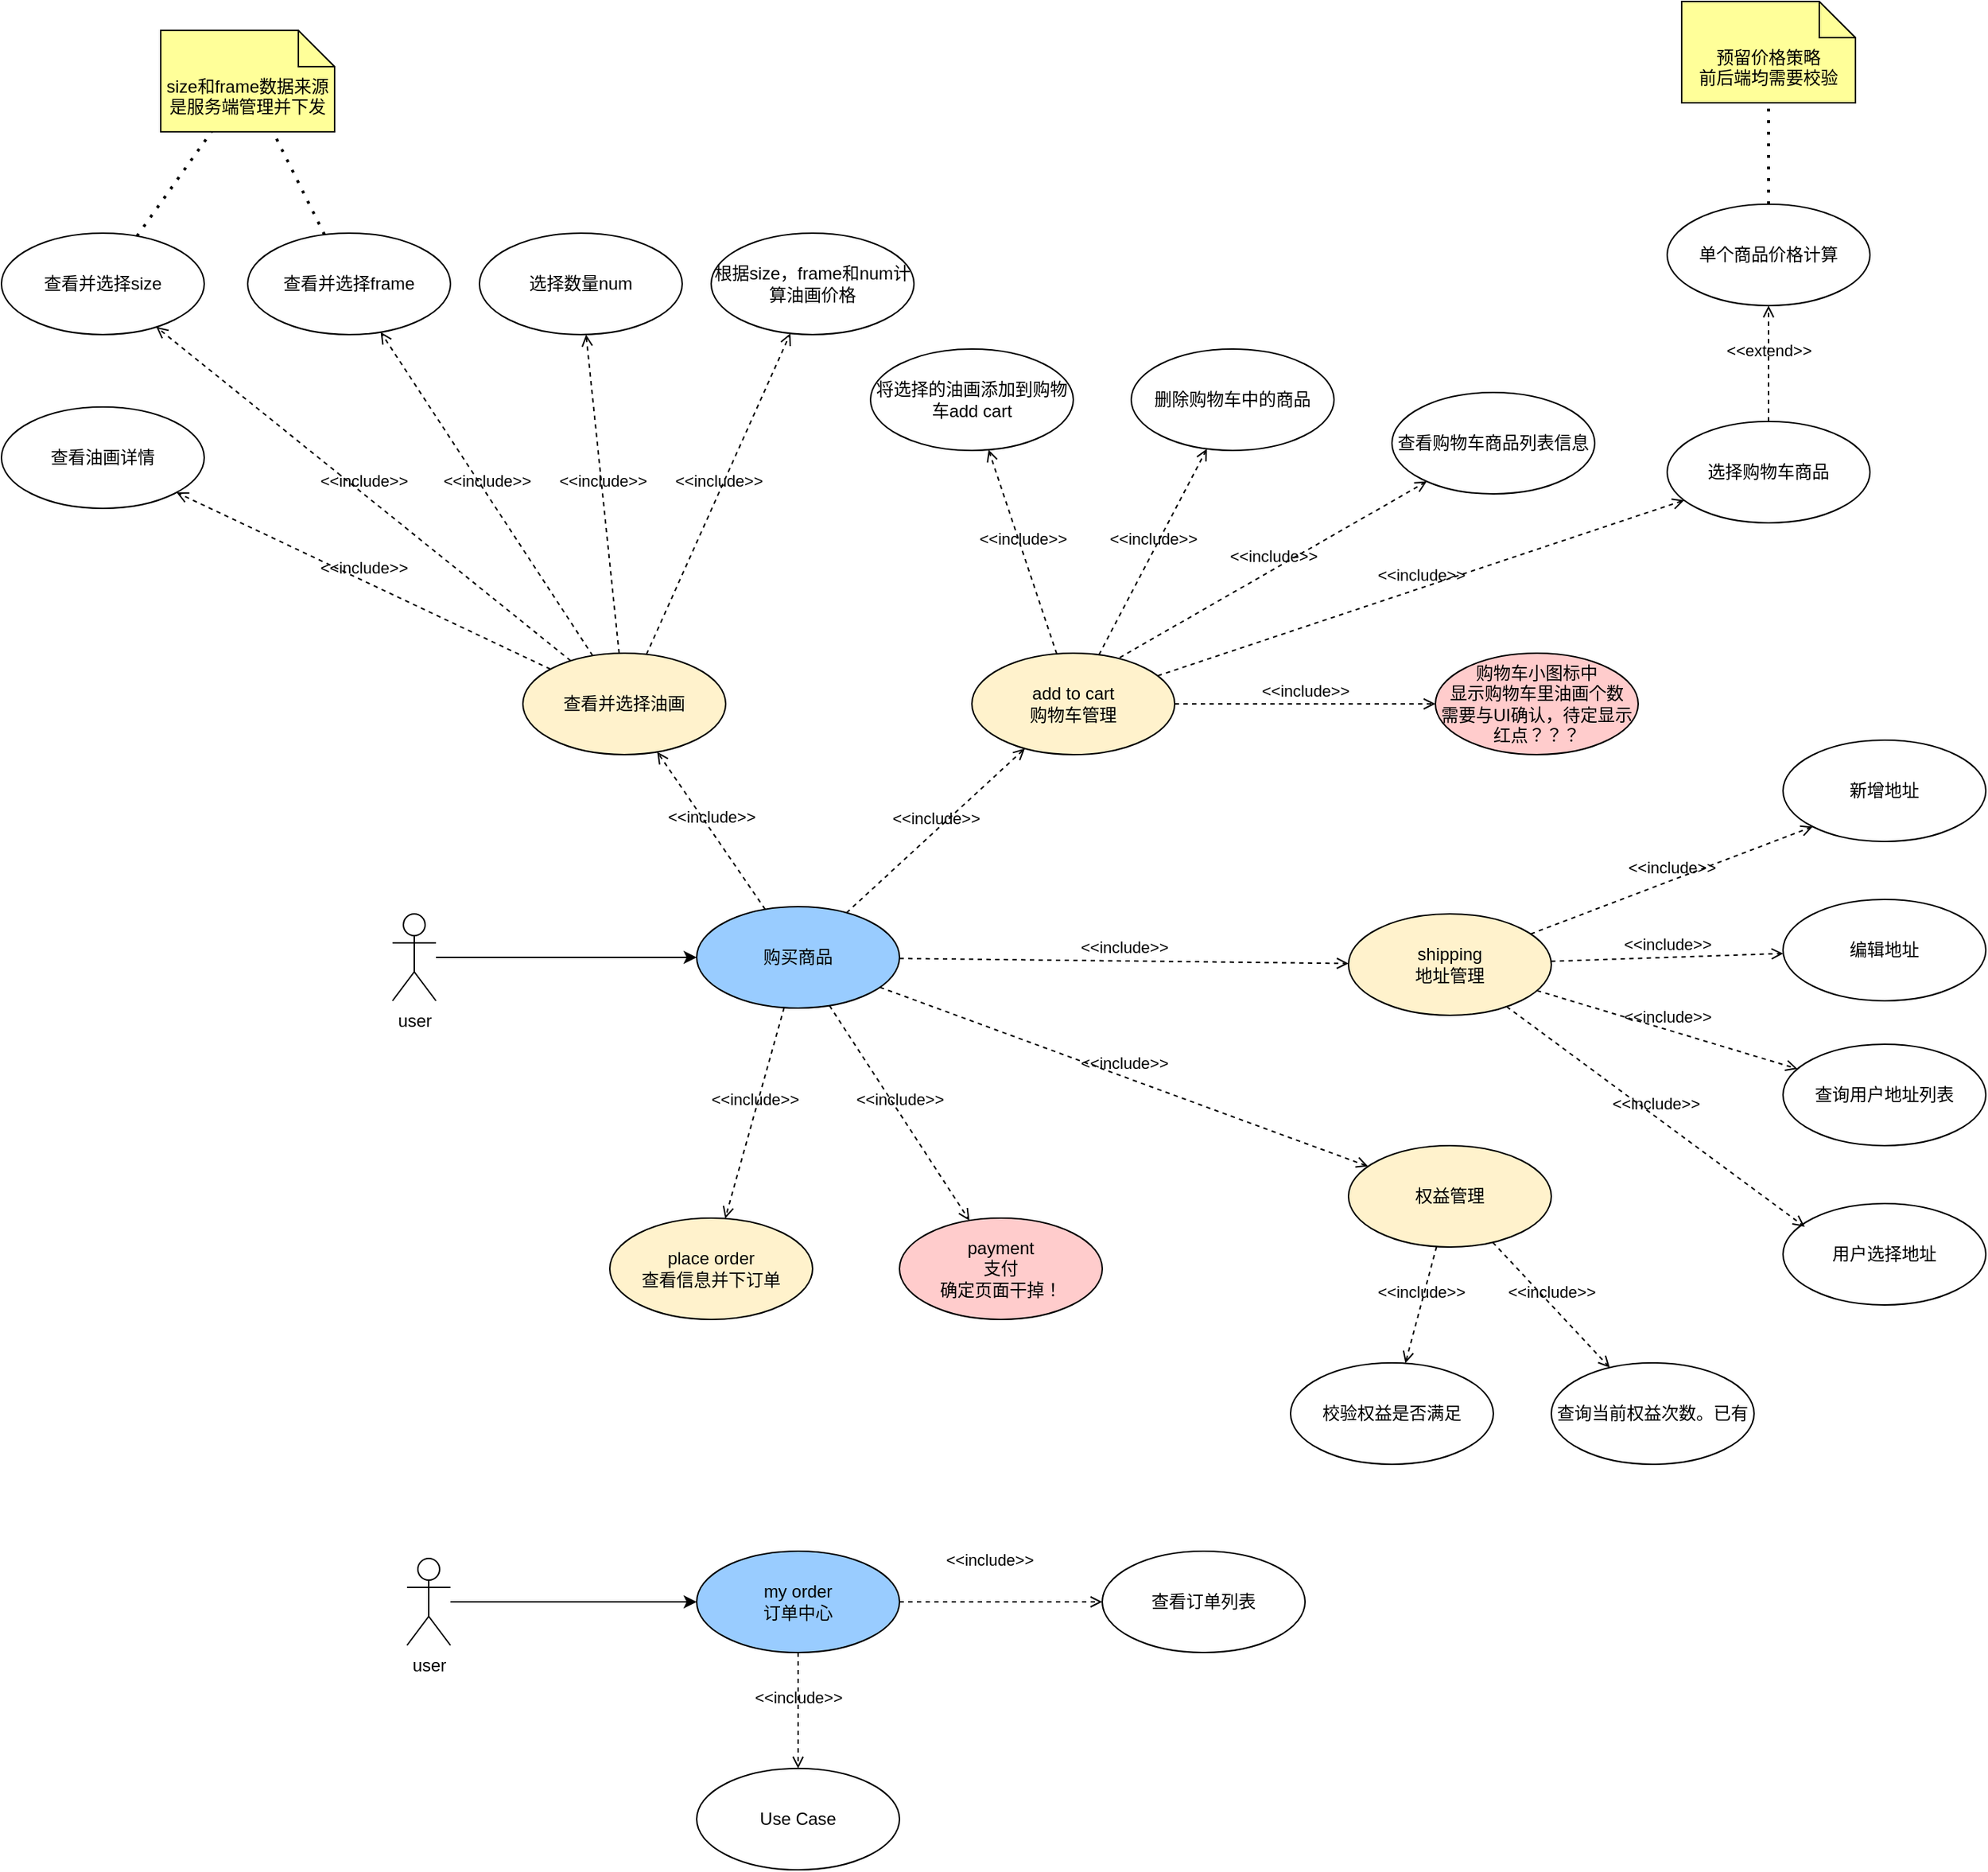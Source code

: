 <mxfile version="21.3.2" type="github">
  <diagram name="第 1 页" id="SmtNtoaHcrcVJSKYjc0B">
    <mxGraphModel dx="2501" dy="1933" grid="1" gridSize="10" guides="1" tooltips="1" connect="1" arrows="1" fold="1" page="1" pageScale="1" pageWidth="827" pageHeight="1169" math="0" shadow="0">
      <root>
        <mxCell id="0" />
        <mxCell id="1" parent="0" />
        <mxCell id="VZaIuahMytYnxe0hDQHc-55" style="edgeStyle=orthogonalEdgeStyle;rounded=0;orthogonalLoop=1;jettySize=auto;html=1;" parent="1" source="VZaIuahMytYnxe0hDQHc-1" target="VZaIuahMytYnxe0hDQHc-2" edge="1">
          <mxGeometry relative="1" as="geometry" />
        </mxCell>
        <mxCell id="VZaIuahMytYnxe0hDQHc-1" value="user" style="shape=umlActor;verticalLabelPosition=bottom;verticalAlign=top;html=1;" parent="1" vertex="1">
          <mxGeometry x="-290" y="110" width="30" height="60" as="geometry" />
        </mxCell>
        <mxCell id="VZaIuahMytYnxe0hDQHc-2" value="购买商品" style="ellipse;whiteSpace=wrap;html=1;fillColor=#99CCFF;" parent="1" vertex="1">
          <mxGeometry x="-80" y="105" width="140" height="70" as="geometry" />
        </mxCell>
        <mxCell id="VZaIuahMytYnxe0hDQHc-8" value="查看并选择油画" style="ellipse;whiteSpace=wrap;html=1;fillColor=#FFF2CC;" parent="1" vertex="1">
          <mxGeometry x="-200" y="-70" width="140" height="70" as="geometry" />
        </mxCell>
        <mxCell id="VZaIuahMytYnxe0hDQHc-9" value="add to cart&lt;br&gt;购物车管理" style="ellipse;whiteSpace=wrap;html=1;fillColor=#FFF2CC;" parent="1" vertex="1">
          <mxGeometry x="110" y="-70" width="140" height="70" as="geometry" />
        </mxCell>
        <mxCell id="VZaIuahMytYnxe0hDQHc-10" value="shipping&lt;br&gt;地址管理" style="ellipse;whiteSpace=wrap;html=1;fillColor=#FFF2CC;" parent="1" vertex="1">
          <mxGeometry x="370" y="110" width="140" height="70" as="geometry" />
        </mxCell>
        <mxCell id="VZaIuahMytYnxe0hDQHc-11" value="&amp;lt;&amp;lt;include&amp;gt;&amp;gt;" style="html=1;verticalAlign=bottom;labelBackgroundColor=none;endArrow=open;endFill=0;dashed=1;rounded=0;" parent="1" source="VZaIuahMytYnxe0hDQHc-2" target="VZaIuahMytYnxe0hDQHc-8" edge="1">
          <mxGeometry width="160" relative="1" as="geometry">
            <mxPoint x="180" y="30" as="sourcePoint" />
            <mxPoint x="340" y="30" as="targetPoint" />
          </mxGeometry>
        </mxCell>
        <mxCell id="VZaIuahMytYnxe0hDQHc-12" value="&amp;lt;&amp;lt;include&amp;gt;&amp;gt;" style="html=1;verticalAlign=bottom;labelBackgroundColor=none;endArrow=open;endFill=0;dashed=1;rounded=0;" parent="1" source="VZaIuahMytYnxe0hDQHc-2" target="VZaIuahMytYnxe0hDQHc-9" edge="1">
          <mxGeometry width="160" relative="1" as="geometry">
            <mxPoint x="90" y="270" as="sourcePoint" />
            <mxPoint x="250" y="270" as="targetPoint" />
          </mxGeometry>
        </mxCell>
        <mxCell id="VZaIuahMytYnxe0hDQHc-13" value="&amp;lt;&amp;lt;include&amp;gt;&amp;gt;" style="html=1;verticalAlign=bottom;labelBackgroundColor=none;endArrow=open;endFill=0;dashed=1;rounded=0;" parent="1" source="VZaIuahMytYnxe0hDQHc-2" target="VZaIuahMytYnxe0hDQHc-10" edge="1">
          <mxGeometry width="160" relative="1" as="geometry">
            <mxPoint x="-60" y="320" as="sourcePoint" />
            <mxPoint x="100" y="320" as="targetPoint" />
          </mxGeometry>
        </mxCell>
        <mxCell id="VZaIuahMytYnxe0hDQHc-14" value="place order&lt;br&gt;查看信息并下订单" style="ellipse;whiteSpace=wrap;html=1;fillColor=#FFF2CC;" parent="1" vertex="1">
          <mxGeometry x="-140" y="320" width="140" height="70" as="geometry" />
        </mxCell>
        <mxCell id="VZaIuahMytYnxe0hDQHc-15" value="&amp;lt;&amp;lt;include&amp;gt;&amp;gt;" style="html=1;verticalAlign=bottom;labelBackgroundColor=none;endArrow=open;endFill=0;dashed=1;rounded=0;" parent="1" source="VZaIuahMytYnxe0hDQHc-2" target="VZaIuahMytYnxe0hDQHc-14" edge="1">
          <mxGeometry width="160" relative="1" as="geometry">
            <mxPoint x="-110" y="220" as="sourcePoint" />
            <mxPoint x="50" y="220" as="targetPoint" />
          </mxGeometry>
        </mxCell>
        <mxCell id="VZaIuahMytYnxe0hDQHc-16" value="权益管理" style="ellipse;whiteSpace=wrap;html=1;fillColor=#FFF2CC;" parent="1" vertex="1">
          <mxGeometry x="370" y="270" width="140" height="70" as="geometry" />
        </mxCell>
        <mxCell id="VZaIuahMytYnxe0hDQHc-17" value="&amp;lt;&amp;lt;include&amp;gt;&amp;gt;" style="html=1;verticalAlign=bottom;labelBackgroundColor=none;endArrow=open;endFill=0;dashed=1;rounded=0;" parent="1" source="VZaIuahMytYnxe0hDQHc-2" target="VZaIuahMytYnxe0hDQHc-16" edge="1">
          <mxGeometry width="160" relative="1" as="geometry">
            <mxPoint x="-190" y="240" as="sourcePoint" />
            <mxPoint x="-30" y="240" as="targetPoint" />
          </mxGeometry>
        </mxCell>
        <mxCell id="VZaIuahMytYnxe0hDQHc-18" value="查看油画详情" style="ellipse;whiteSpace=wrap;html=1;" parent="1" vertex="1">
          <mxGeometry x="-560" y="-240" width="140" height="70" as="geometry" />
        </mxCell>
        <mxCell id="VZaIuahMytYnxe0hDQHc-19" value="payment&lt;br&gt;支付&lt;br&gt;确定页面干掉！" style="ellipse;whiteSpace=wrap;html=1;fillColor=#FFCCCC;" parent="1" vertex="1">
          <mxGeometry x="60" y="320" width="140" height="70" as="geometry" />
        </mxCell>
        <mxCell id="VZaIuahMytYnxe0hDQHc-20" value="&amp;lt;&amp;lt;include&amp;gt;&amp;gt;" style="html=1;verticalAlign=bottom;labelBackgroundColor=none;endArrow=open;endFill=0;dashed=1;rounded=0;" parent="1" source="VZaIuahMytYnxe0hDQHc-2" target="VZaIuahMytYnxe0hDQHc-19" edge="1">
          <mxGeometry width="160" relative="1" as="geometry">
            <mxPoint x="-170" y="230" as="sourcePoint" />
            <mxPoint x="-10" y="230" as="targetPoint" />
          </mxGeometry>
        </mxCell>
        <mxCell id="VZaIuahMytYnxe0hDQHc-21" value="&amp;lt;&amp;lt;include&amp;gt;&amp;gt;" style="html=1;verticalAlign=bottom;labelBackgroundColor=none;endArrow=open;endFill=0;dashed=1;rounded=0;" parent="1" source="VZaIuahMytYnxe0hDQHc-8" target="VZaIuahMytYnxe0hDQHc-18" edge="1">
          <mxGeometry width="160" relative="1" as="geometry">
            <mxPoint x="-100" y="-160" as="sourcePoint" />
            <mxPoint x="60" y="-160" as="targetPoint" />
          </mxGeometry>
        </mxCell>
        <mxCell id="VZaIuahMytYnxe0hDQHc-22" value="查看并选择frame" style="ellipse;whiteSpace=wrap;html=1;" parent="1" vertex="1">
          <mxGeometry x="-390" y="-360" width="140" height="70" as="geometry" />
        </mxCell>
        <mxCell id="VZaIuahMytYnxe0hDQHc-23" value="查看并选择size" style="ellipse;whiteSpace=wrap;html=1;" parent="1" vertex="1">
          <mxGeometry x="-560" y="-360" width="140" height="70" as="geometry" />
        </mxCell>
        <mxCell id="VZaIuahMytYnxe0hDQHc-24" value="&amp;lt;&amp;lt;include&amp;gt;&amp;gt;" style="html=1;verticalAlign=bottom;labelBackgroundColor=none;endArrow=open;endFill=0;dashed=1;rounded=0;" parent="1" source="VZaIuahMytYnxe0hDQHc-8" target="VZaIuahMytYnxe0hDQHc-23" edge="1">
          <mxGeometry width="160" relative="1" as="geometry">
            <mxPoint x="40" y="-100" as="sourcePoint" />
            <mxPoint x="200" y="-100" as="targetPoint" />
          </mxGeometry>
        </mxCell>
        <mxCell id="VZaIuahMytYnxe0hDQHc-25" value="&amp;lt;&amp;lt;include&amp;gt;&amp;gt;" style="html=1;verticalAlign=bottom;labelBackgroundColor=none;endArrow=open;endFill=0;dashed=1;rounded=0;" parent="1" source="VZaIuahMytYnxe0hDQHc-8" target="VZaIuahMytYnxe0hDQHc-22" edge="1">
          <mxGeometry width="160" relative="1" as="geometry">
            <mxPoint x="130" y="-110" as="sourcePoint" />
            <mxPoint x="290" y="-110" as="targetPoint" />
          </mxGeometry>
        </mxCell>
        <mxCell id="VZaIuahMytYnxe0hDQHc-26" value="&amp;lt;&amp;lt;include&amp;gt;&amp;gt;" style="html=1;verticalAlign=bottom;labelBackgroundColor=none;endArrow=open;endFill=0;dashed=1;rounded=0;" parent="1" source="VZaIuahMytYnxe0hDQHc-8" target="VZaIuahMytYnxe0hDQHc-27" edge="1">
          <mxGeometry width="160" relative="1" as="geometry">
            <mxPoint x="130" y="-120" as="sourcePoint" />
            <mxPoint x="60" y="-100" as="targetPoint" />
          </mxGeometry>
        </mxCell>
        <mxCell id="VZaIuahMytYnxe0hDQHc-27" value="选择数量num" style="ellipse;whiteSpace=wrap;html=1;" parent="1" vertex="1">
          <mxGeometry x="-230" y="-360" width="140" height="70" as="geometry" />
        </mxCell>
        <mxCell id="VZaIuahMytYnxe0hDQHc-28" value="根据size，frame和num计算油画价格" style="ellipse;whiteSpace=wrap;html=1;" parent="1" vertex="1">
          <mxGeometry x="-70" y="-360" width="140" height="70" as="geometry" />
        </mxCell>
        <mxCell id="VZaIuahMytYnxe0hDQHc-29" value="&amp;lt;&amp;lt;include&amp;gt;&amp;gt;" style="html=1;verticalAlign=bottom;labelBackgroundColor=none;endArrow=open;endFill=0;dashed=1;rounded=0;" parent="1" source="VZaIuahMytYnxe0hDQHc-8" target="VZaIuahMytYnxe0hDQHc-28" edge="1">
          <mxGeometry width="160" relative="1" as="geometry">
            <mxPoint x="60" y="-80" as="sourcePoint" />
            <mxPoint x="220" y="-80" as="targetPoint" />
          </mxGeometry>
        </mxCell>
        <mxCell id="VZaIuahMytYnxe0hDQHc-30" value="将选择的油画添加到购物车add cart" style="ellipse;whiteSpace=wrap;html=1;" parent="1" vertex="1">
          <mxGeometry x="40" y="-280" width="140" height="70" as="geometry" />
        </mxCell>
        <mxCell id="VZaIuahMytYnxe0hDQHc-31" value="&amp;lt;&amp;lt;include&amp;gt;&amp;gt;" style="html=1;verticalAlign=bottom;labelBackgroundColor=none;endArrow=open;endFill=0;dashed=1;rounded=0;" parent="1" source="VZaIuahMytYnxe0hDQHc-9" target="VZaIuahMytYnxe0hDQHc-30" edge="1">
          <mxGeometry width="160" relative="1" as="geometry">
            <mxPoint x="240" y="-80" as="sourcePoint" />
            <mxPoint x="400" y="-80" as="targetPoint" />
          </mxGeometry>
        </mxCell>
        <mxCell id="VZaIuahMytYnxe0hDQHc-32" value="查看购物车商品列表信息" style="ellipse;whiteSpace=wrap;html=1;" parent="1" vertex="1">
          <mxGeometry x="400" y="-250" width="140" height="70" as="geometry" />
        </mxCell>
        <mxCell id="VZaIuahMytYnxe0hDQHc-33" value="&amp;lt;&amp;lt;include&amp;gt;&amp;gt;" style="html=1;verticalAlign=bottom;labelBackgroundColor=none;endArrow=open;endFill=0;dashed=1;rounded=0;exitX=0.729;exitY=0.043;exitDx=0;exitDy=0;exitPerimeter=0;" parent="1" source="VZaIuahMytYnxe0hDQHc-9" target="VZaIuahMytYnxe0hDQHc-32" edge="1">
          <mxGeometry width="160" relative="1" as="geometry">
            <mxPoint x="220" y="-80" as="sourcePoint" />
            <mxPoint x="380" y="-80" as="targetPoint" />
          </mxGeometry>
        </mxCell>
        <mxCell id="VZaIuahMytYnxe0hDQHc-34" value="查询当前权益次数。已有" style="ellipse;whiteSpace=wrap;html=1;" parent="1" vertex="1">
          <mxGeometry x="510" y="420" width="140" height="70" as="geometry" />
        </mxCell>
        <mxCell id="VZaIuahMytYnxe0hDQHc-35" value="&amp;lt;&amp;lt;include&amp;gt;&amp;gt;" style="html=1;verticalAlign=bottom;labelBackgroundColor=none;endArrow=open;endFill=0;dashed=1;rounded=0;" parent="1" source="VZaIuahMytYnxe0hDQHc-16" target="VZaIuahMytYnxe0hDQHc-34" edge="1">
          <mxGeometry width="160" relative="1" as="geometry">
            <mxPoint x="280" y="250" as="sourcePoint" />
            <mxPoint x="440" y="250" as="targetPoint" />
          </mxGeometry>
        </mxCell>
        <mxCell id="VZaIuahMytYnxe0hDQHc-36" value="校验权益是否满足" style="ellipse;whiteSpace=wrap;html=1;" parent="1" vertex="1">
          <mxGeometry x="330" y="420" width="140" height="70" as="geometry" />
        </mxCell>
        <mxCell id="VZaIuahMytYnxe0hDQHc-37" value="&amp;lt;&amp;lt;include&amp;gt;&amp;gt;" style="html=1;verticalAlign=bottom;labelBackgroundColor=none;endArrow=open;endFill=0;dashed=1;rounded=0;" parent="1" source="VZaIuahMytYnxe0hDQHc-16" target="VZaIuahMytYnxe0hDQHc-36" edge="1">
          <mxGeometry width="160" relative="1" as="geometry">
            <mxPoint x="120" y="460" as="sourcePoint" />
            <mxPoint x="280" y="460" as="targetPoint" />
          </mxGeometry>
        </mxCell>
        <mxCell id="VZaIuahMytYnxe0hDQHc-38" value="选择购物车商品" style="ellipse;whiteSpace=wrap;html=1;" parent="1" vertex="1">
          <mxGeometry x="590" y="-230" width="140" height="70" as="geometry" />
        </mxCell>
        <mxCell id="VZaIuahMytYnxe0hDQHc-39" value="&amp;lt;&amp;lt;include&amp;gt;&amp;gt;" style="html=1;verticalAlign=bottom;labelBackgroundColor=none;endArrow=open;endFill=0;dashed=1;rounded=0;" parent="1" source="VZaIuahMytYnxe0hDQHc-9" target="VZaIuahMytYnxe0hDQHc-38" edge="1">
          <mxGeometry width="160" relative="1" as="geometry">
            <mxPoint x="430" y="-160" as="sourcePoint" />
            <mxPoint x="590" y="-160" as="targetPoint" />
          </mxGeometry>
        </mxCell>
        <mxCell id="VZaIuahMytYnxe0hDQHc-40" value="购物车小图标中&lt;br&gt;显示购物车里油画个数&lt;br&gt;需要与UI确认，待定显示红点？？？" style="ellipse;whiteSpace=wrap;html=1;fillColor=#FFCCCC;" parent="1" vertex="1">
          <mxGeometry x="430" y="-70" width="140" height="70" as="geometry" />
        </mxCell>
        <mxCell id="VZaIuahMytYnxe0hDQHc-41" value="&amp;lt;&amp;lt;include&amp;gt;&amp;gt;" style="html=1;verticalAlign=bottom;labelBackgroundColor=none;endArrow=open;endFill=0;dashed=1;rounded=0;" parent="1" source="VZaIuahMytYnxe0hDQHc-9" target="VZaIuahMytYnxe0hDQHc-40" edge="1">
          <mxGeometry width="160" relative="1" as="geometry">
            <mxPoint x="750" y="-70" as="sourcePoint" />
            <mxPoint x="910" y="-70" as="targetPoint" />
          </mxGeometry>
        </mxCell>
        <mxCell id="VZaIuahMytYnxe0hDQHc-42" value="新增地址" style="ellipse;whiteSpace=wrap;html=1;" parent="1" vertex="1">
          <mxGeometry x="670" y="-10" width="140" height="70" as="geometry" />
        </mxCell>
        <mxCell id="VZaIuahMytYnxe0hDQHc-43" value="编辑地址" style="ellipse;whiteSpace=wrap;html=1;" parent="1" vertex="1">
          <mxGeometry x="670" y="100" width="140" height="70" as="geometry" />
        </mxCell>
        <mxCell id="VZaIuahMytYnxe0hDQHc-44" value="查询用户地址列表" style="ellipse;whiteSpace=wrap;html=1;" parent="1" vertex="1">
          <mxGeometry x="670" y="200" width="140" height="70" as="geometry" />
        </mxCell>
        <mxCell id="VZaIuahMytYnxe0hDQHc-45" value="用户选择地址" style="ellipse;whiteSpace=wrap;html=1;" parent="1" vertex="1">
          <mxGeometry x="670" y="310" width="140" height="70" as="geometry" />
        </mxCell>
        <mxCell id="VZaIuahMytYnxe0hDQHc-46" value="&amp;lt;&amp;lt;include&amp;gt;&amp;gt;" style="html=1;verticalAlign=bottom;labelBackgroundColor=none;endArrow=open;endFill=0;dashed=1;rounded=0;entryX=0;entryY=1;entryDx=0;entryDy=0;" parent="1" source="VZaIuahMytYnxe0hDQHc-10" target="VZaIuahMytYnxe0hDQHc-42" edge="1">
          <mxGeometry width="160" relative="1" as="geometry">
            <mxPoint x="540" y="10" as="sourcePoint" />
            <mxPoint x="700" y="10" as="targetPoint" />
          </mxGeometry>
        </mxCell>
        <mxCell id="VZaIuahMytYnxe0hDQHc-47" value="&amp;lt;&amp;lt;include&amp;gt;&amp;gt;" style="html=1;verticalAlign=bottom;labelBackgroundColor=none;endArrow=open;endFill=0;dashed=1;rounded=0;" parent="1" source="VZaIuahMytYnxe0hDQHc-10" target="VZaIuahMytYnxe0hDQHc-43" edge="1">
          <mxGeometry width="160" relative="1" as="geometry">
            <mxPoint x="500" y="220" as="sourcePoint" />
            <mxPoint x="660" y="220" as="targetPoint" />
          </mxGeometry>
        </mxCell>
        <mxCell id="VZaIuahMytYnxe0hDQHc-48" value="&amp;lt;&amp;lt;include&amp;gt;&amp;gt;" style="html=1;verticalAlign=bottom;labelBackgroundColor=none;endArrow=open;endFill=0;dashed=1;rounded=0;" parent="1" source="VZaIuahMytYnxe0hDQHc-10" target="VZaIuahMytYnxe0hDQHc-44" edge="1">
          <mxGeometry width="160" relative="1" as="geometry">
            <mxPoint x="510" y="220" as="sourcePoint" />
            <mxPoint x="670" y="220" as="targetPoint" />
          </mxGeometry>
        </mxCell>
        <mxCell id="VZaIuahMytYnxe0hDQHc-49" value="&amp;lt;&amp;lt;include&amp;gt;&amp;gt;" style="html=1;verticalAlign=bottom;labelBackgroundColor=none;endArrow=open;endFill=0;dashed=1;rounded=0;entryX=0.107;entryY=0.229;entryDx=0;entryDy=0;entryPerimeter=0;" parent="1" source="VZaIuahMytYnxe0hDQHc-10" target="VZaIuahMytYnxe0hDQHc-45" edge="1">
          <mxGeometry width="160" relative="1" as="geometry">
            <mxPoint x="460" y="240" as="sourcePoint" />
            <mxPoint x="620" y="260" as="targetPoint" />
          </mxGeometry>
        </mxCell>
        <mxCell id="VZaIuahMytYnxe0hDQHc-56" style="edgeStyle=orthogonalEdgeStyle;rounded=0;orthogonalLoop=1;jettySize=auto;html=1;" parent="1" source="VZaIuahMytYnxe0hDQHc-50" target="VZaIuahMytYnxe0hDQHc-52" edge="1">
          <mxGeometry relative="1" as="geometry" />
        </mxCell>
        <mxCell id="VZaIuahMytYnxe0hDQHc-50" value="user" style="shape=umlActor;verticalLabelPosition=bottom;verticalAlign=top;html=1;" parent="1" vertex="1">
          <mxGeometry x="-280" y="555" width="30" height="60" as="geometry" />
        </mxCell>
        <mxCell id="VZaIuahMytYnxe0hDQHc-52" value="my order&lt;br&gt;订单中心" style="ellipse;whiteSpace=wrap;html=1;fillColor=#99CCFF;" parent="1" vertex="1">
          <mxGeometry x="-80" y="550" width="140" height="70" as="geometry" />
        </mxCell>
        <mxCell id="VZaIuahMytYnxe0hDQHc-57" value="查看订单列表" style="ellipse;whiteSpace=wrap;html=1;" parent="1" vertex="1">
          <mxGeometry x="200" y="550" width="140" height="70" as="geometry" />
        </mxCell>
        <mxCell id="VZaIuahMytYnxe0hDQHc-58" value="Use Case" style="ellipse;whiteSpace=wrap;html=1;" parent="1" vertex="1">
          <mxGeometry x="-80" y="700" width="140" height="70" as="geometry" />
        </mxCell>
        <mxCell id="VZaIuahMytYnxe0hDQHc-59" value="&amp;lt;&amp;lt;include&amp;gt;&amp;gt;" style="html=1;verticalAlign=bottom;labelBackgroundColor=none;endArrow=open;endFill=0;dashed=1;rounded=0;" parent="1" source="VZaIuahMytYnxe0hDQHc-52" target="VZaIuahMytYnxe0hDQHc-57" edge="1">
          <mxGeometry x="-0.125" y="20" width="160" relative="1" as="geometry">
            <mxPoint x="-50" y="570" as="sourcePoint" />
            <mxPoint x="110" y="570" as="targetPoint" />
            <mxPoint as="offset" />
          </mxGeometry>
        </mxCell>
        <mxCell id="VZaIuahMytYnxe0hDQHc-61" value="&amp;lt;&amp;lt;include&amp;gt;&amp;gt;" style="html=1;verticalAlign=bottom;labelBackgroundColor=none;endArrow=open;endFill=0;dashed=1;rounded=0;" parent="1" source="VZaIuahMytYnxe0hDQHc-52" target="VZaIuahMytYnxe0hDQHc-58" edge="1">
          <mxGeometry width="160" relative="1" as="geometry">
            <mxPoint x="40" y="660" as="sourcePoint" />
            <mxPoint x="200" y="660" as="targetPoint" />
          </mxGeometry>
        </mxCell>
        <mxCell id="VZaIuahMytYnxe0hDQHc-62" value="预留价格策略&lt;br&gt;前后端均需要校验" style="shape=note2;boundedLbl=1;whiteSpace=wrap;html=1;size=25;verticalAlign=top;align=center;fillColor=#FFFF99;" parent="1" vertex="1">
          <mxGeometry x="600" y="-520" width="120" height="70" as="geometry" />
        </mxCell>
        <mxCell id="VZaIuahMytYnxe0hDQHc-64" value="" style="endArrow=none;dashed=1;html=1;dashPattern=1 3;strokeWidth=2;rounded=0;" parent="1" source="pvmTWPRrh8DY9wcVOX-z-6" target="VZaIuahMytYnxe0hDQHc-62" edge="1">
          <mxGeometry width="50" height="50" relative="1" as="geometry">
            <mxPoint x="530" y="-230" as="sourcePoint" />
            <mxPoint x="580" y="-280" as="targetPoint" />
          </mxGeometry>
        </mxCell>
        <mxCell id="VZaIuahMytYnxe0hDQHc-65" value="size和frame数据来源是服务端管理并下发" style="shape=note2;boundedLbl=1;whiteSpace=wrap;html=1;size=25;verticalAlign=top;align=center;fillColor=#FFFF99;" parent="1" vertex="1">
          <mxGeometry x="-450" y="-500" width="120" height="70" as="geometry" />
        </mxCell>
        <mxCell id="VZaIuahMytYnxe0hDQHc-66" value="" style="endArrow=none;dashed=1;html=1;dashPattern=1 3;strokeWidth=2;rounded=0;" parent="1" source="VZaIuahMytYnxe0hDQHc-22" target="VZaIuahMytYnxe0hDQHc-65" edge="1">
          <mxGeometry width="50" height="50" relative="1" as="geometry">
            <mxPoint x="-430" y="-380" as="sourcePoint" />
            <mxPoint x="-380" y="-430" as="targetPoint" />
          </mxGeometry>
        </mxCell>
        <mxCell id="pvmTWPRrh8DY9wcVOX-z-1" value="" style="endArrow=none;dashed=1;html=1;dashPattern=1 3;strokeWidth=2;rounded=0;" edge="1" parent="1" source="VZaIuahMytYnxe0hDQHc-23" target="VZaIuahMytYnxe0hDQHc-65">
          <mxGeometry width="50" height="50" relative="1" as="geometry">
            <mxPoint x="-470" y="-370" as="sourcePoint" />
            <mxPoint x="-420" y="-420" as="targetPoint" />
          </mxGeometry>
        </mxCell>
        <mxCell id="pvmTWPRrh8DY9wcVOX-z-2" value="删除购物车中的商品" style="ellipse;whiteSpace=wrap;html=1;" vertex="1" parent="1">
          <mxGeometry x="220" y="-280" width="140" height="70" as="geometry" />
        </mxCell>
        <mxCell id="pvmTWPRrh8DY9wcVOX-z-3" value="&amp;lt;&amp;lt;include&amp;gt;&amp;gt;" style="html=1;verticalAlign=bottom;labelBackgroundColor=none;endArrow=open;endFill=0;dashed=1;rounded=0;" edge="1" parent="1" source="VZaIuahMytYnxe0hDQHc-9" target="pvmTWPRrh8DY9wcVOX-z-2">
          <mxGeometry width="160" relative="1" as="geometry">
            <mxPoint x="210" y="-160" as="sourcePoint" />
            <mxPoint x="370" y="-160" as="targetPoint" />
          </mxGeometry>
        </mxCell>
        <mxCell id="pvmTWPRrh8DY9wcVOX-z-6" value="单个商品价格计算" style="ellipse;whiteSpace=wrap;html=1;" vertex="1" parent="1">
          <mxGeometry x="590" y="-380" width="140" height="70" as="geometry" />
        </mxCell>
        <mxCell id="pvmTWPRrh8DY9wcVOX-z-7" value="&amp;lt;&amp;lt;extend&amp;gt;&amp;gt;" style="html=1;verticalAlign=bottom;labelBackgroundColor=none;endArrow=open;endFill=0;dashed=1;rounded=0;exitX=0.5;exitY=0;exitDx=0;exitDy=0;" edge="1" parent="1" source="VZaIuahMytYnxe0hDQHc-38" target="pvmTWPRrh8DY9wcVOX-z-6">
          <mxGeometry width="160" relative="1" as="geometry">
            <mxPoint x="360" y="-430" as="sourcePoint" />
            <mxPoint x="520" y="-430" as="targetPoint" />
          </mxGeometry>
        </mxCell>
      </root>
    </mxGraphModel>
  </diagram>
</mxfile>
